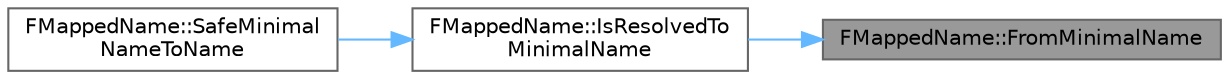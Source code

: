 digraph "FMappedName::FromMinimalName"
{
 // INTERACTIVE_SVG=YES
 // LATEX_PDF_SIZE
  bgcolor="transparent";
  edge [fontname=Helvetica,fontsize=10,labelfontname=Helvetica,labelfontsize=10];
  node [fontname=Helvetica,fontsize=10,shape=box,height=0.2,width=0.4];
  rankdir="RL";
  Node1 [id="Node000001",label="FMappedName::FromMinimalName",height=0.2,width=0.4,color="gray40", fillcolor="grey60", style="filled", fontcolor="black",tooltip=" "];
  Node1 -> Node2 [id="edge1_Node000001_Node000002",dir="back",color="steelblue1",style="solid",tooltip=" "];
  Node2 [id="Node000002",label="FMappedName::IsResolvedTo\lMinimalName",height=0.2,width=0.4,color="grey40", fillcolor="white", style="filled",URL="$d7/dfb/classFMappedName.html#a3ead87b350dd0afe44dca63dee4e7c6e",tooltip=" "];
  Node2 -> Node3 [id="edge2_Node000002_Node000003",dir="back",color="steelblue1",style="solid",tooltip=" "];
  Node3 [id="Node000003",label="FMappedName::SafeMinimal\lNameToName",height=0.2,width=0.4,color="grey40", fillcolor="white", style="filled",URL="$d7/dfb/classFMappedName.html#a559dddcaea4dbe9d226ab1df1c04fb23",tooltip=" "];
}
